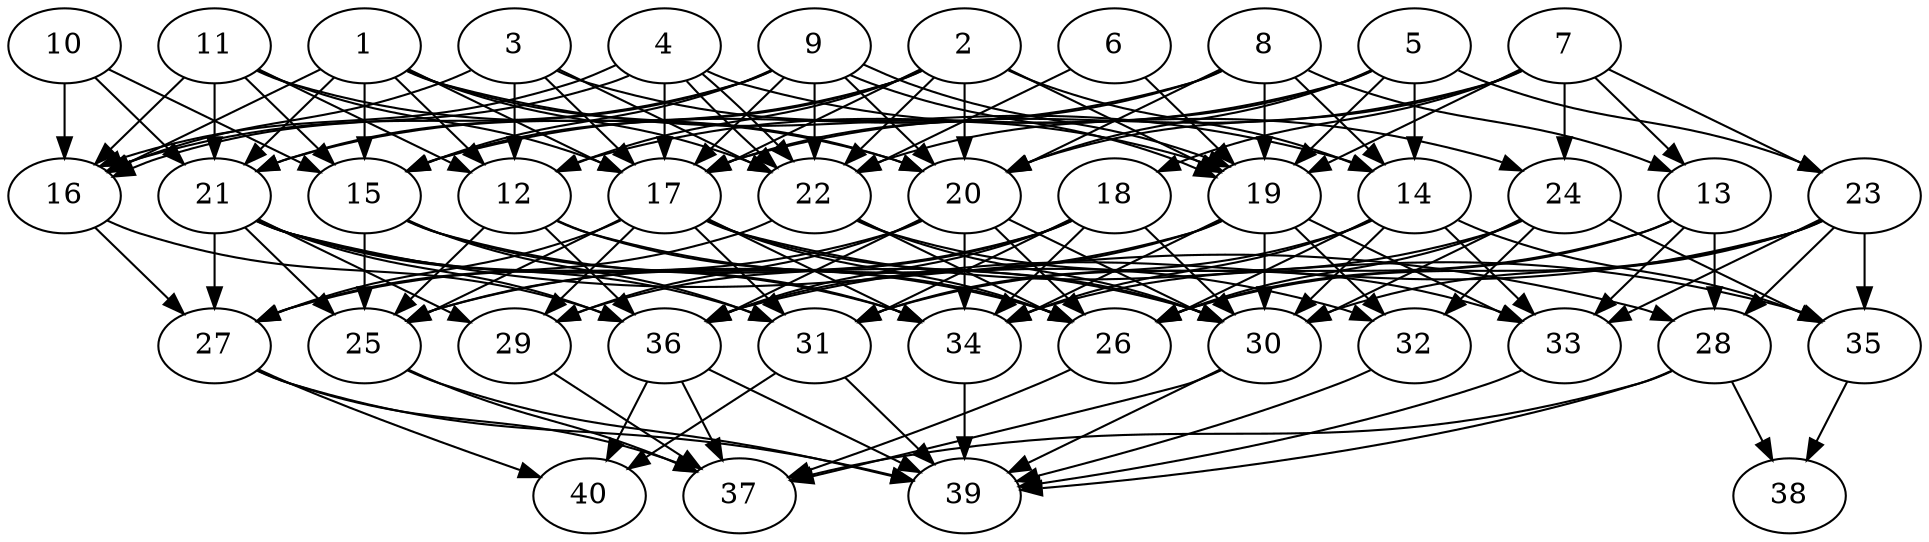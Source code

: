 // DAG automatically generated by daggen at Thu Oct  3 14:06:49 2019
// ./daggen --dot -n 40 --ccr 0.3 --fat 0.7 --regular 0.9 --density 0.7 --mindata 5242880 --maxdata 52428800 
digraph G {
  1 [size="113053013", alpha="0.13", expect_size="33915904"] 
  1 -> 12 [size ="33915904"]
  1 -> 14 [size ="33915904"]
  1 -> 15 [size ="33915904"]
  1 -> 16 [size ="33915904"]
  1 -> 17 [size ="33915904"]
  1 -> 20 [size ="33915904"]
  1 -> 21 [size ="33915904"]
  1 -> 22 [size ="33915904"]
  2 [size="131020800", alpha="0.19", expect_size="39306240"] 
  2 -> 12 [size ="39306240"]
  2 -> 14 [size ="39306240"]
  2 -> 15 [size ="39306240"]
  2 -> 17 [size ="39306240"]
  2 -> 19 [size ="39306240"]
  2 -> 20 [size ="39306240"]
  2 -> 21 [size ="39306240"]
  2 -> 22 [size ="39306240"]
  3 [size="114281813", alpha="0.08", expect_size="34284544"] 
  3 -> 12 [size ="34284544"]
  3 -> 16 [size ="34284544"]
  3 -> 17 [size ="34284544"]
  3 -> 19 [size ="34284544"]
  3 -> 22 [size ="34284544"]
  4 [size="145565013", alpha="0.10", expect_size="43669504"] 
  4 -> 16 [size ="43669504"]
  4 -> 16 [size ="43669504"]
  4 -> 17 [size ="43669504"]
  4 -> 22 [size ="43669504"]
  4 -> 22 [size ="43669504"]
  4 -> 24 [size ="43669504"]
  5 [size="63802027", alpha="0.20", expect_size="19140608"] 
  5 -> 12 [size ="19140608"]
  5 -> 14 [size ="19140608"]
  5 -> 19 [size ="19140608"]
  5 -> 20 [size ="19140608"]
  5 -> 22 [size ="19140608"]
  5 -> 23 [size ="19140608"]
  6 [size="119947947", alpha="0.05", expect_size="35984384"] 
  6 -> 19 [size ="35984384"]
  6 -> 22 [size ="35984384"]
  7 [size="156224853", alpha="0.10", expect_size="46867456"] 
  7 -> 13 [size ="46867456"]
  7 -> 17 [size ="46867456"]
  7 -> 18 [size ="46867456"]
  7 -> 19 [size ="46867456"]
  7 -> 20 [size ="46867456"]
  7 -> 23 [size ="46867456"]
  7 -> 24 [size ="46867456"]
  8 [size="61508267", alpha="0.00", expect_size="18452480"] 
  8 -> 13 [size ="18452480"]
  8 -> 14 [size ="18452480"]
  8 -> 15 [size ="18452480"]
  8 -> 17 [size ="18452480"]
  8 -> 19 [size ="18452480"]
  8 -> 20 [size ="18452480"]
  9 [size="79868587", alpha="0.07", expect_size="23960576"] 
  9 -> 15 [size ="23960576"]
  9 -> 16 [size ="23960576"]
  9 -> 17 [size ="23960576"]
  9 -> 19 [size ="23960576"]
  9 -> 19 [size ="23960576"]
  9 -> 20 [size ="23960576"]
  9 -> 21 [size ="23960576"]
  9 -> 22 [size ="23960576"]
  10 [size="91429547", alpha="0.11", expect_size="27428864"] 
  10 -> 15 [size ="27428864"]
  10 -> 16 [size ="27428864"]
  10 -> 21 [size ="27428864"]
  11 [size="85777067", alpha="0.09", expect_size="25733120"] 
  11 -> 12 [size ="25733120"]
  11 -> 15 [size ="25733120"]
  11 -> 16 [size ="25733120"]
  11 -> 17 [size ="25733120"]
  11 -> 20 [size ="25733120"]
  11 -> 21 [size ="25733120"]
  12 [size="30518613", alpha="0.14", expect_size="9155584"] 
  12 -> 25 [size ="9155584"]
  12 -> 26 [size ="9155584"]
  12 -> 32 [size ="9155584"]
  12 -> 36 [size ="9155584"]
  13 [size="21241173", alpha="0.07", expect_size="6372352"] 
  13 -> 26 [size ="6372352"]
  13 -> 28 [size ="6372352"]
  13 -> 33 [size ="6372352"]
  13 -> 34 [size ="6372352"]
  14 [size="83326293", alpha="0.16", expect_size="24997888"] 
  14 -> 26 [size ="24997888"]
  14 -> 30 [size ="24997888"]
  14 -> 31 [size ="24997888"]
  14 -> 33 [size ="24997888"]
  14 -> 34 [size ="24997888"]
  14 -> 35 [size ="24997888"]
  15 [size="164549973", alpha="0.12", expect_size="49364992"] 
  15 -> 25 [size ="49364992"]
  15 -> 30 [size ="49364992"]
  15 -> 31 [size ="49364992"]
  15 -> 34 [size ="49364992"]
  16 [size="163751253", alpha="0.02", expect_size="49125376"] 
  16 -> 27 [size ="49125376"]
  16 -> 36 [size ="49125376"]
  17 [size="43902293", alpha="0.02", expect_size="13170688"] 
  17 -> 25 [size ="13170688"]
  17 -> 26 [size ="13170688"]
  17 -> 27 [size ="13170688"]
  17 -> 29 [size ="13170688"]
  17 -> 30 [size ="13170688"]
  17 -> 31 [size ="13170688"]
  17 -> 34 [size ="13170688"]
  17 -> 35 [size ="13170688"]
  18 [size="118685013", alpha="0.15", expect_size="35605504"] 
  18 -> 25 [size ="35605504"]
  18 -> 29 [size ="35605504"]
  18 -> 30 [size ="35605504"]
  18 -> 31 [size ="35605504"]
  18 -> 34 [size ="35605504"]
  18 -> 36 [size ="35605504"]
  19 [size="121941333", alpha="0.13", expect_size="36582400"] 
  19 -> 25 [size ="36582400"]
  19 -> 30 [size ="36582400"]
  19 -> 32 [size ="36582400"]
  19 -> 33 [size ="36582400"]
  19 -> 34 [size ="36582400"]
  19 -> 36 [size ="36582400"]
  20 [size="20125013", alpha="0.06", expect_size="6037504"] 
  20 -> 26 [size ="6037504"]
  20 -> 27 [size ="6037504"]
  20 -> 29 [size ="6037504"]
  20 -> 30 [size ="6037504"]
  20 -> 34 [size ="6037504"]
  20 -> 36 [size ="6037504"]
  21 [size="107055787", alpha="0.12", expect_size="32116736"] 
  21 -> 25 [size ="32116736"]
  21 -> 26 [size ="32116736"]
  21 -> 27 [size ="32116736"]
  21 -> 28 [size ="32116736"]
  21 -> 29 [size ="32116736"]
  21 -> 31 [size ="32116736"]
  21 -> 34 [size ="32116736"]
  21 -> 36 [size ="32116736"]
  22 [size="18575360", alpha="0.12", expect_size="5572608"] 
  22 -> 26 [size ="5572608"]
  22 -> 27 [size ="5572608"]
  22 -> 30 [size ="5572608"]
  22 -> 33 [size ="5572608"]
  23 [size="131372373", alpha="0.04", expect_size="39411712"] 
  23 -> 26 [size ="39411712"]
  23 -> 28 [size ="39411712"]
  23 -> 30 [size ="39411712"]
  23 -> 33 [size ="39411712"]
  23 -> 35 [size ="39411712"]
  23 -> 36 [size ="39411712"]
  24 [size="32607573", alpha="0.13", expect_size="9782272"] 
  24 -> 26 [size ="9782272"]
  24 -> 30 [size ="9782272"]
  24 -> 31 [size ="9782272"]
  24 -> 32 [size ="9782272"]
  24 -> 35 [size ="9782272"]
  25 [size="155176960", alpha="0.07", expect_size="46553088"] 
  25 -> 37 [size ="46553088"]
  25 -> 39 [size ="46553088"]
  26 [size="92245333", alpha="0.15", expect_size="27673600"] 
  26 -> 37 [size ="27673600"]
  27 [size="108759040", alpha="0.00", expect_size="32627712"] 
  27 -> 37 [size ="32627712"]
  27 -> 39 [size ="32627712"]
  27 -> 40 [size ="32627712"]
  28 [size="126136320", alpha="0.11", expect_size="37840896"] 
  28 -> 37 [size ="37840896"]
  28 -> 38 [size ="37840896"]
  28 -> 39 [size ="37840896"]
  29 [size="82923520", alpha="0.10", expect_size="24877056"] 
  29 -> 37 [size ="24877056"]
  30 [size="25569280", alpha="0.18", expect_size="7670784"] 
  30 -> 37 [size ="7670784"]
  30 -> 39 [size ="7670784"]
  31 [size="74048853", alpha="0.15", expect_size="22214656"] 
  31 -> 39 [size ="22214656"]
  31 -> 40 [size ="22214656"]
  32 [size="166656000", alpha="0.13", expect_size="49996800"] 
  32 -> 39 [size ="49996800"]
  33 [size="102365867", alpha="0.12", expect_size="30709760"] 
  33 -> 39 [size ="30709760"]
  34 [size="135266987", alpha="0.19", expect_size="40580096"] 
  34 -> 39 [size ="40580096"]
  35 [size="78882133", alpha="0.06", expect_size="23664640"] 
  35 -> 38 [size ="23664640"]
  36 [size="136823467", alpha="0.10", expect_size="41047040"] 
  36 -> 37 [size ="41047040"]
  36 -> 39 [size ="41047040"]
  36 -> 40 [size ="41047040"]
  37 [size="96989867", alpha="0.18", expect_size="29096960"] 
  38 [size="98129920", alpha="0.19", expect_size="29438976"] 
  39 [size="26992640", alpha="0.13", expect_size="8097792"] 
  40 [size="103249920", alpha="0.08", expect_size="30974976"] 
}
